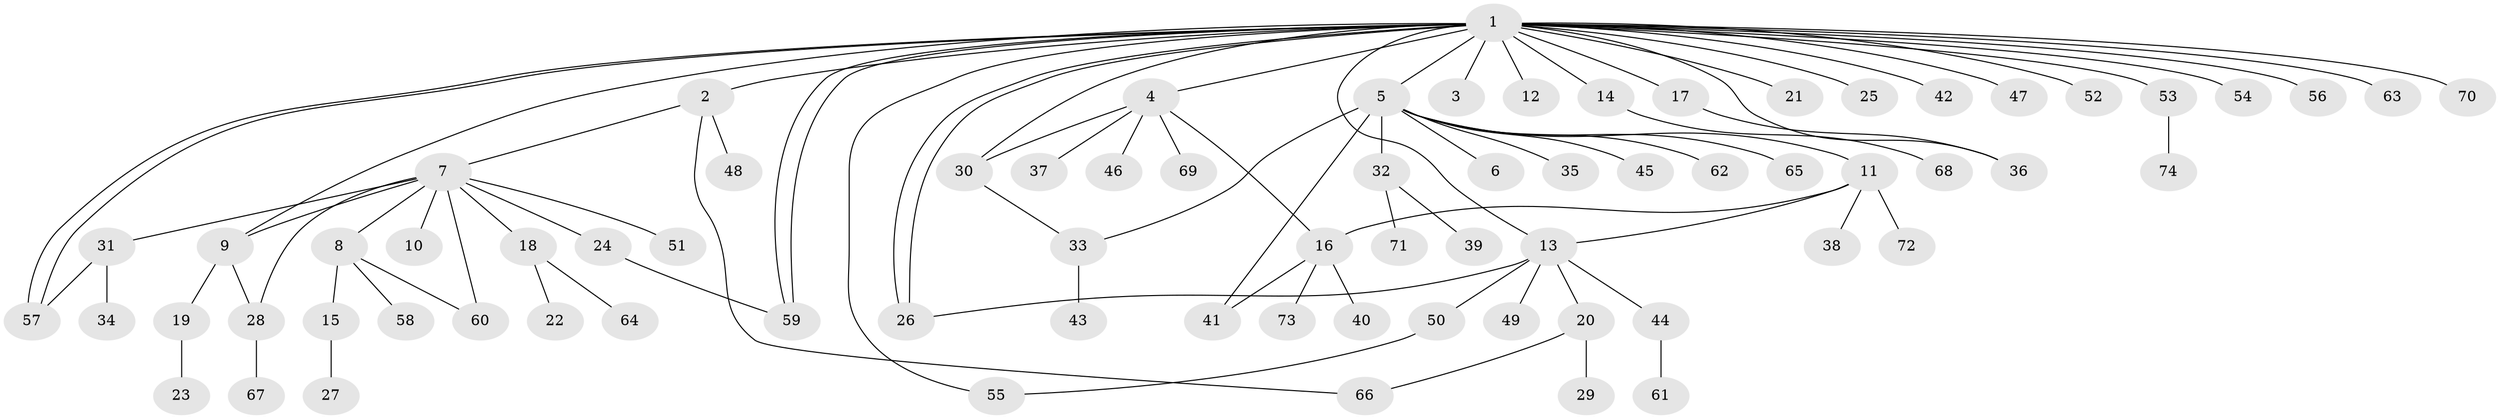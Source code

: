 // coarse degree distribution, {15: 0.034482758620689655, 1: 0.6551724137931034, 4: 0.06896551724137931, 8: 0.034482758620689655, 7: 0.034482758620689655, 2: 0.13793103448275862, 3: 0.034482758620689655}
// Generated by graph-tools (version 1.1) at 2025/18/03/04/25 18:18:19]
// undirected, 74 vertices, 90 edges
graph export_dot {
graph [start="1"]
  node [color=gray90,style=filled];
  1;
  2;
  3;
  4;
  5;
  6;
  7;
  8;
  9;
  10;
  11;
  12;
  13;
  14;
  15;
  16;
  17;
  18;
  19;
  20;
  21;
  22;
  23;
  24;
  25;
  26;
  27;
  28;
  29;
  30;
  31;
  32;
  33;
  34;
  35;
  36;
  37;
  38;
  39;
  40;
  41;
  42;
  43;
  44;
  45;
  46;
  47;
  48;
  49;
  50;
  51;
  52;
  53;
  54;
  55;
  56;
  57;
  58;
  59;
  60;
  61;
  62;
  63;
  64;
  65;
  66;
  67;
  68;
  69;
  70;
  71;
  72;
  73;
  74;
  1 -- 2;
  1 -- 3;
  1 -- 4;
  1 -- 5;
  1 -- 9;
  1 -- 12;
  1 -- 13;
  1 -- 14;
  1 -- 17;
  1 -- 21;
  1 -- 25;
  1 -- 26;
  1 -- 26;
  1 -- 30;
  1 -- 36;
  1 -- 42;
  1 -- 47;
  1 -- 52;
  1 -- 53;
  1 -- 54;
  1 -- 55;
  1 -- 56;
  1 -- 57;
  1 -- 57;
  1 -- 59;
  1 -- 59;
  1 -- 63;
  1 -- 70;
  2 -- 7;
  2 -- 48;
  2 -- 66;
  4 -- 16;
  4 -- 30;
  4 -- 37;
  4 -- 46;
  4 -- 69;
  5 -- 6;
  5 -- 11;
  5 -- 32;
  5 -- 33;
  5 -- 35;
  5 -- 41;
  5 -- 45;
  5 -- 62;
  5 -- 65;
  7 -- 8;
  7 -- 9;
  7 -- 10;
  7 -- 18;
  7 -- 24;
  7 -- 28;
  7 -- 31;
  7 -- 51;
  7 -- 60;
  8 -- 15;
  8 -- 58;
  8 -- 60;
  9 -- 19;
  9 -- 28;
  11 -- 13;
  11 -- 16;
  11 -- 38;
  11 -- 72;
  13 -- 20;
  13 -- 26;
  13 -- 44;
  13 -- 49;
  13 -- 50;
  14 -- 68;
  15 -- 27;
  16 -- 40;
  16 -- 41;
  16 -- 73;
  17 -- 36;
  18 -- 22;
  18 -- 64;
  19 -- 23;
  20 -- 29;
  20 -- 66;
  24 -- 59;
  28 -- 67;
  30 -- 33;
  31 -- 34;
  31 -- 57;
  32 -- 39;
  32 -- 71;
  33 -- 43;
  44 -- 61;
  50 -- 55;
  53 -- 74;
}
